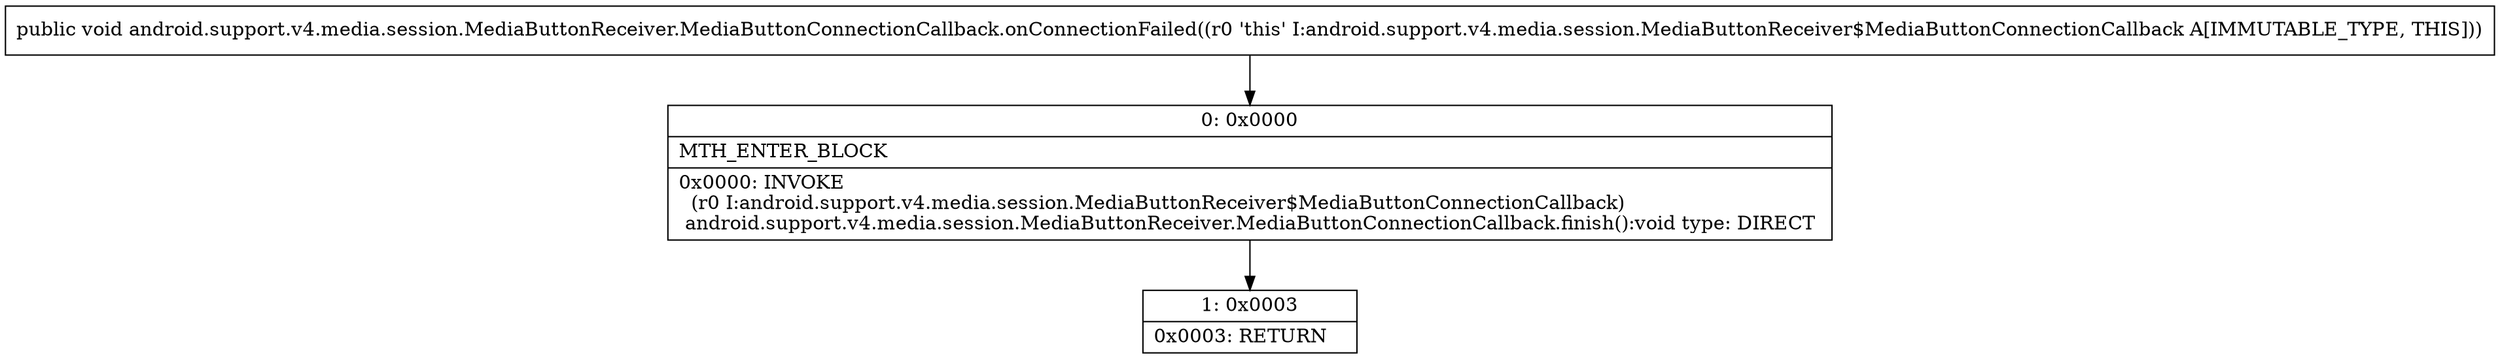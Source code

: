 digraph "CFG forandroid.support.v4.media.session.MediaButtonReceiver.MediaButtonConnectionCallback.onConnectionFailed()V" {
Node_0 [shape=record,label="{0\:\ 0x0000|MTH_ENTER_BLOCK\l|0x0000: INVOKE  \l  (r0 I:android.support.v4.media.session.MediaButtonReceiver$MediaButtonConnectionCallback)\l android.support.v4.media.session.MediaButtonReceiver.MediaButtonConnectionCallback.finish():void type: DIRECT \l}"];
Node_1 [shape=record,label="{1\:\ 0x0003|0x0003: RETURN   \l}"];
MethodNode[shape=record,label="{public void android.support.v4.media.session.MediaButtonReceiver.MediaButtonConnectionCallback.onConnectionFailed((r0 'this' I:android.support.v4.media.session.MediaButtonReceiver$MediaButtonConnectionCallback A[IMMUTABLE_TYPE, THIS])) }"];
MethodNode -> Node_0;
Node_0 -> Node_1;
}

